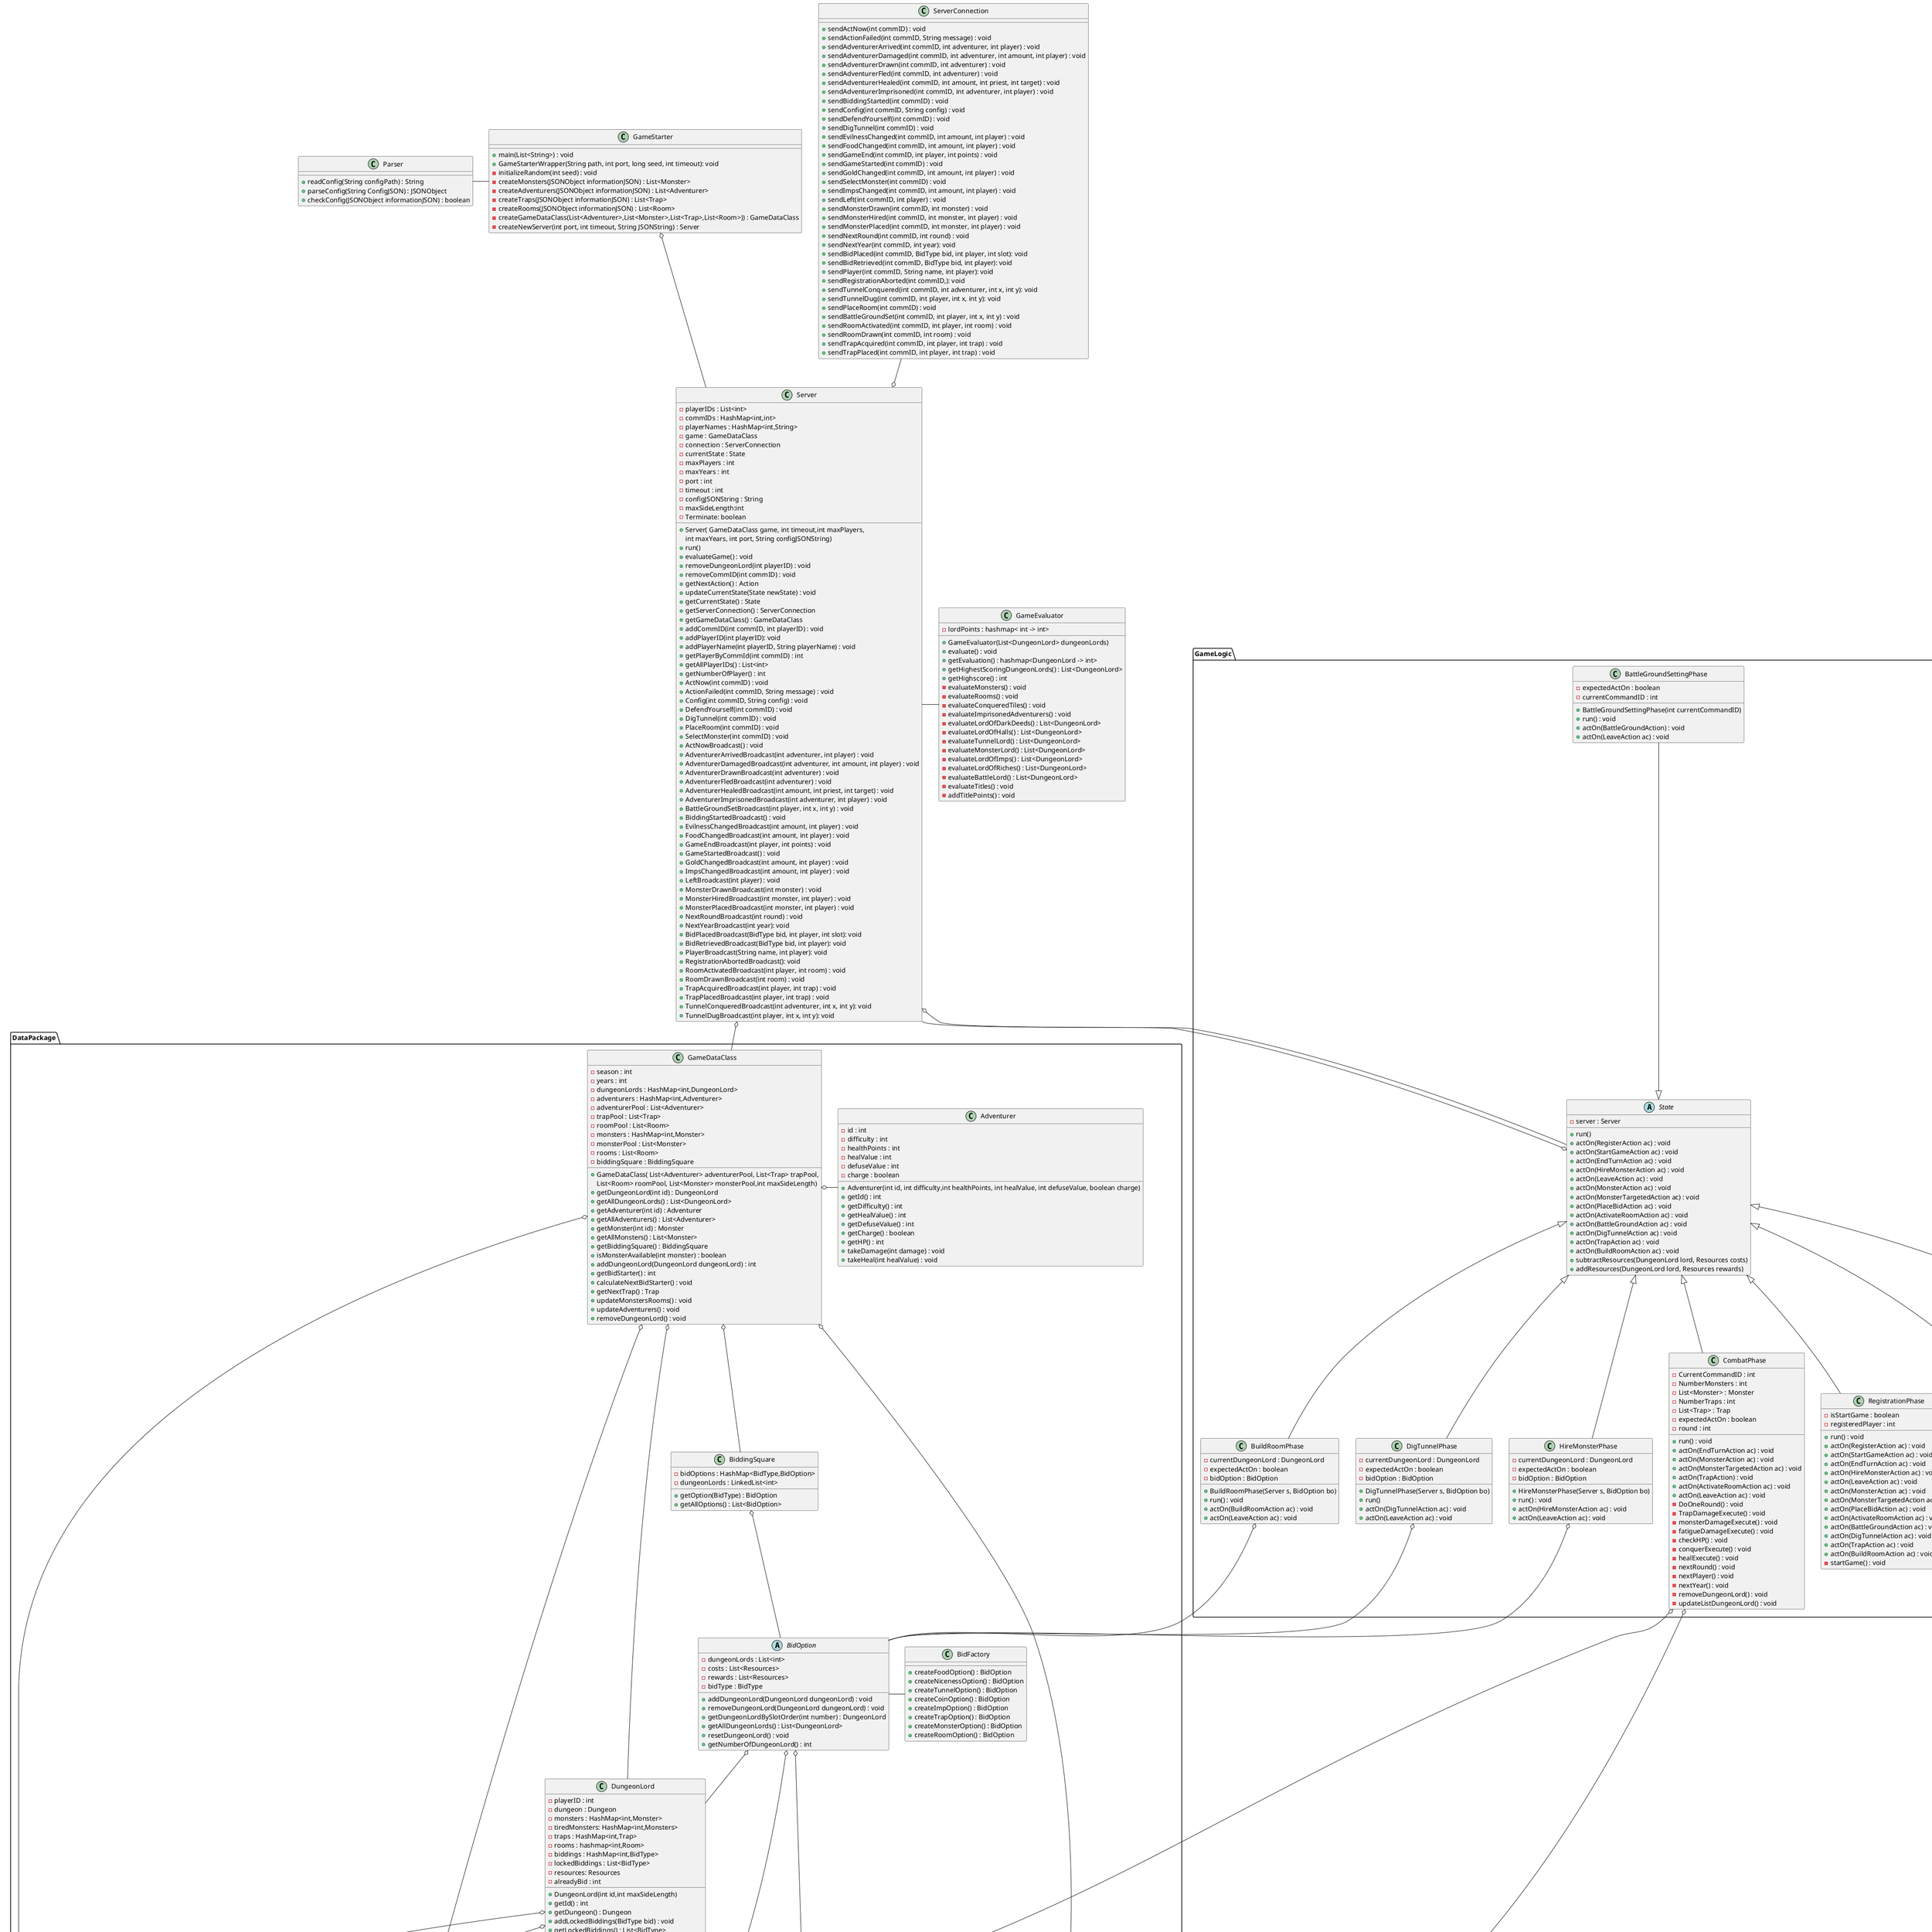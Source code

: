@startuml

class GameStarter{
    + main(List<String>) : void
    + GameStarterWrapper(String path, int port, long seed, int timeout): void
    - initializeRandom(int seed) : void
    - createMonsters(JSONObject informationJSON) : List<Monster>
    - createAdventurers(JSONObject informationJSON) : List<Adventurer>
    - createTraps(JSONObject informationJSON) : List<Trap>
    - createRooms(JSONObject informationJSON) : List<Room>
    - createGameDataClass(List<Adventurer>,List<Monster>,List<Trap>,List<Room>)) : GameDataClass
    - createNewServer(int port, int timeout, String JSONString) : Server
}
GameStarter o-- Server

class Parser{
    + readConfig(String configPath) : String
    + parseConfig(String ConfigJSON) : JSONObject
    + checkConfig(JSONObject informationJSON) : boolean
}
Parser - GameStarter

class ServerConnection{
    + sendActNow(int commID) : void
    + sendActionFailed(int commID, String message) : void
    + sendAdventurerArrived(int commID, int adventurer, int player) : void
    + sendAdventurerDamaged(int commID, int adventurer, int amount, int player) : void
    + sendAdventurerDrawn(int commID, int adventurer) : void
    + sendAdventurerFled(int commID, int adventurer) : void
    + sendAdventurerHealed(int commID, int amount, int priest, int target) : void
    + sendAdventurerImprisoned(int commID, int adventurer, int player) : void
    + sendBiddingStarted(int commID) : void
    + sendConfig(int commID, String config) : void
    + sendDefendYourself(int commID) : void
    + sendDigTunnel(int commID) : void
    + sendEvilnessChanged(int commID, int amount, int player) : void
    + sendFoodChanged(int commID, int amount, int player) : void
    + sendGameEnd(int commID, int player, int points) : void
    + sendGameStarted(int commID) : void
    + sendGoldChanged(int commID, int amount, int player) : void
    + sendSelectMonster(int commID) : void
    + sendImpsChanged(int commID, int amount, int player) : void
    + sendLeft(int commID, int player) : void
    + sendMonsterDrawn(int commID, int monster) : void
    + sendMonsterHired(int commID, int monster, int player) : void
    + sendMonsterPlaced(int commID, int monster, int player) : void
    + sendNextRound(int commID, int round) : void
    + sendNextYear(int commID, int year): void
    + sendBidPlaced(int commID, BidType bid, int player, int slot): void
    + sendBidRetrieved(int commID, BidType bid, int player): void
    + sendPlayer(int commID, String name, int player): void
    + sendRegistrationAborted(int commID,): void
    + sendTunnelConquered(int commID, int adventurer, int x, int y): void
    + sendTunnelDug(int commID, int player, int x, int y): void
    + sendPlaceRoom(int commID) : void
    + sendBattleGroundSet(int commID, int player, int x, int y) : void
    + sendRoomActivated(int commID, int player, int room) : void
    + sendRoomDrawn(int commID, int room) : void
    + sendTrapAcquired(int commID, int player, int trap) : void
    + sendTrapPlaced(int commID, int player, int trap) : void
}


class Server{
    - playerIDs : List<int>
    - commIDs : HashMap<int,int>
    - playerNames : HashMap<int,String>
    - game : GameDataClass
    - connection : ServerConnection
    - currentState : State
    - maxPlayers : int
    - maxYears : int
    - port : int
    - timeout : int
    - configJSONString : String
    - maxSideLength:int
    - Terminate: boolean
    +Server( GameDataClass game, int timeout,int maxPlayers,
     int maxYears, int port, String configJSONString)
    + run()
        'currentState = RegistrationPhase;
        'RegistrationPhase.run(this);
    + evaluateGame() : void
    + removeDungeonLord(int playerID) : void
    + removeCommID(int commID) : void
    + getNextAction() : Action
        'Action.execute will run the action logic in the phase
    + updateCurrentState(State newState) : void
        'currentState = newState;
        'newState.run(this);
    + getCurrentState() : State
    + getServerConnection() : ServerConnection
    + getGameDataClass() : GameDataClass
    + addCommID(int commID, int playerID) : void
    + addPlayerID(int playerID): void
    + addPlayerName(int playerID, String playerName) : void
    + getPlayerByCommId(int commID) : int
    + getAllPlayerIDs() : List<int>
    + getNumberOfPlayer() : int
            'Individual Events'
            + ActNow(int commID) : void
            + ActionFailed(int commID, String message) : void
            + Config(int commID, String config) : void
            + DefendYourself(int commID) : void
            + DigTunnel(int commID) : void
            + PlaceRoom(int commID) : void
            + SelectMonster(int commID) : void
            'Broadcast Events'
            + ActNowBroadcast() : void
            + AdventurerArrivedBroadcast(int adventurer, int player) : void
            + AdventurerDamagedBroadcast(int adventurer, int amount, int player) : void
            + AdventurerDrawnBroadcast(int adventurer) : void
            + AdventurerFledBroadcast(int adventurer) : void
            + AdventurerHealedBroadcast(int amount, int priest, int target) : void
            + AdventurerImprisonedBroadcast(int adventurer, int player) : void
            + BattleGroundSetBroadcast(int player, int x, int y) : void
            + BiddingStartedBroadcast() : void
            + EvilnessChangedBroadcast(int amount, int player) : void
            + FoodChangedBroadcast(int amount, int player) : void
            + GameEndBroadcast(int player, int points) : void
            + GameStartedBroadcast() : void
            + GoldChangedBroadcast(int amount, int player) : void
            + ImpsChangedBroadcast(int amount, int player) : void
            + LeftBroadcast(int player) : void
            + MonsterDrawnBroadcast(int monster) : void
            + MonsterHiredBroadcast(int monster, int player) : void
            + MonsterPlacedBroadcast(int monster, int player) : void
            + NextRoundBroadcast(int round) : void
            + NextYearBroadcast(int year): void
            + BidPlacedBroadcast(BidType bid, int player, int slot): void
            + BidRetrievedBroadcast(BidType bid, int player): void
            + PlayerBroadcast(String name, int player): void
            + RegistrationAbortedBroadcast(): void
            + RoomActivatedBroadcast(int player, int room) : void
            + RoomDrawnBroadcast(int room) : void
            + TrapAcquiredBroadcast(int player, int trap) : void
            + TrapPlacedBroadcast(int player, int trap) : void
            + TunnelConqueredBroadcast(int adventurer, int x, int y): void
            + TunnelDugBroadcast(int player, int x, int y): void
}
ServerConnection --o Server


package DataPackage {

enum BidType{
    FOOD, NICENESS, TUNNEL, COIN, IMP, TRAP, MONSTER, ROOM
}


class Resources{
    - coins : int
    - evilness : int
    - imps : int
    - foods : int
    - busyImps : int
    + Resources(int coins , int evilness, int imps,int food)
    +getCoins():int
    +getEvilness():int
    +getImps():int
    +getFood():int
    +changeCoins(int amount):boolean
    +changeEvilness(int amount):boolean
    +changeImps(int amount):boolean
    +changeFood(int amount):boolean
    +canResourcesBeSubtracted(Resources cost):boolean
    +resetBusyImps():void



}
BidOption o-- Resources
DungeonLord o-- Resources

class GameDataClass{
    - season : int
    - years : int
    - dungeonLords : HashMap<int,DungeonLord>
    - adventurers : HashMap<int,Adventurer>
    - adventurerPool : List<Adventurer>
    - trapPool : List<Trap>
    - roomPool : List<Room>
    - monsters : HashMap<int,Monster>
    - monsterPool : List<Monster>
    - rooms : List<Room>
    - biddingSquare : BiddingSquare

    +GameDataClass( List<Adventurer> adventurerPool, List<Trap> trapPool,
     List<Room> roomPool, List<Monster> monsterPool,int maxSideLength)
     + getDungeonLord(int id) : DungeonLord
     + getAllDungeonLords() : List<DungeonLord>
     + getAdventurer(int id) : Adventurer
     + getAllAdventurers() : List<Adventurer>
     + getMonster(int id) : Monster
     + getAllMonsters() : List<Monster>
     + getBiddingSquare() : BiddingSquare
     + isMonsterAvailable(int monster) : boolean
     + addDungeonLord(DungeonLord dungeonLord) : int
     + getBidStarter() : int
     + calculateNextBidStarter() : void
     + getNextTrap() : Trap
     + updateMonstersRooms() : void
     + updateAdventurers() : void
     + removeDungeonLord() : void
}
Server o-- GameDataClass
GameDataClass o- Adventurer
GameDataClass o- Trap
GameDataClass o- Room

class Dungeon{

    - adventurerQueue : List<Adventurer>
    - capturedAdventures : Queue<Adventurer>
    - DungeonGraph: Tunnel[][]
    - maxSideLength:int
    - currentX: int
    - currentY: int
    - activeDungeonLength:int
    - conqueredDungeonLength :int
    + Dungeon(int maxSideLength)
    + captureAdventurer(Adventurer adventurer) : void
    + isThereCapturedAdventurers():boolean
    + releaseAdventurer() : int
    + queueAdventurer(Adventurer adventurer) : void
    + resetAdventurersQueue():void
    + getActiveDungeonLength() : int
    + getConqueredDungeonLength(): int
    + digTunnel(int x , int y) :boolean
    - canWeDigHere(int x , int y): boolean
    + buildRoom( int x , int y , Room room ):boolean
    - isRestrictionFulfilled(int x , int y , RoomRestriction rest):boolean
    + setBattleGround(int x, int y):boolean
    - bfsDungeon(int x int y): boolean
    - inBoundaries(int x , int y): boolean
    - isTunnel(int x, int y):boolean
    + isBattleGroundRoom(): boolean
    + conquerCurrentTile():void

}

class Tunnel{
    -Conquered:boolean
    +isConquered():boolean
    +isRoom():boolean
}
Dungeon o-- Tunnel
class Room{
    -id:int
    -restriction:RoomRestriction
    - impsCost: int
    - rewards : Resources
    - activated : boolean
    + Room(int id, RoomRestriction restriction, int cost ,Resources resources)
    +isRoom():boolean
    +activate():void
    +deactivate():void
    +isActive():boolean
    +getRewards(): resources
}
DungeonLord o-- Room

Tunnel <|-- Room
enum RoomRestriction{
    UPPER-HALF,LOWER-HALF,INNER,OUTER
}
Room o-- RoomRestriction


class DungeonLord{
    - playerID : int
    - dungeon : Dungeon
    - monsters : HashMap<int,Monster>
    - tiredMonsters: HashMap<int,Monsters>
    - traps : HashMap<int,Trap>
    - rooms : hashmap<int,Room>
    - biddings : HashMap<int,BidType>
    - lockedBiddings : List<BidType>
    - resources: Resources
    - alreadyBid : int
    + DungeonLord(int id,int maxSideLength)
    + getId() : int
    + getDungeon() : Dungeon
    + addLockedBiddings(BidType bid) : void
    + getLockedBiddings() : List<BidType>
    + addBiddings(BidType bid, int number) : boolean
    + removeBiddings(int number) : void
    + getBiddings(int number) : BidType
    + addMonster(Monster monster) : void
    + monsterGotTired(int id):void
    + monstersAreRested():void
    + addTrap(Trap trap) : void
    + impsAreDone():void
    + getMonsterAmount() : int
    + activateRoom(int id):boolean
}

DungeonLord o-- Dungeon
class Trap{
    - id : int
    - damage : int
    - target : int
    - attackStrategy : AttackStrategy
    + Trap(int id,int damage,int target, AttackStrategy attackStrategy)
    + getId() : int
    + getTarget() : int
    + getDamage() : int
    + getAttackStrategy() : AttackStrategy
}
DungeonLord o-- Trap
class Monster{
    - id : int
    - hunger : int
    - evilness : int
    - damage : int
    - attackStrategy : AttackStrategy
    + Monster(int id, int hunger,int evilness,int damage,AttackStrategy attackStrategy)
    + getId() : int
    + getHunger() : int
    + getEvilness() : int
    + getDamage() : int
    + getAttackStrategy() : AttackStrategy
}
DungeonLord o-- Monster

enum AttackStrategy{
    BASIC,MULTI,TARGETED
}
Monster o-- AttackStrategy
Trap o-- AttackStrategy
GameDataClass o-- Monster

class Adventurer{
    - id : int
    - difficulty : int
    - healthPoints : int
    - healValue : int
    - defuseValue : int
    - charge : boolean
    + Adventurer(int id, int difficulty,int healthPoints, int healValue, int defuseValue, boolean charge)
    + getId() : int
    + getDifficulty() : int
    + getHealValue() : int
    + getDefuseValue() : int
    + getCharge() : boolean
    + getHP() : int
    + takeDamage(int damage) : void
    + takeHeal(int healValue) : void
}
BidOption o-- DungeonLord
GameDataClass o-- DungeonLord

class BiddingSquare{
    - bidOptions : HashMap<BidType,BidOption>
    - dungeonLords : LinkedList<int>
    + getOption(BidType) : BidOption
    + getAllOptions() : List<BidOption>
}
GameDataClass o-- BiddingSquare

abstract class BidOption{
    - dungeonLords : List<int>
    - costs : List<Resources>
    - rewards : List<Resources>
    - bidType : BidType
    + addDungeonLord(DungeonLord dungeonLord) : void
    + removeDungeonLord(DungeonLord dungeonLord) : void
    + getDungeonLordBySlotOrder(int number) : DungeonLord
    + getAllDungeonLords() : List<DungeonLord>
    + resetDungeonLord() : void
    + getNumberOfDungeonLord() : int
}
BiddingSquare o-- BidOption

class BidFactory{
    + createFoodOption() : BidOption
    + createNicenessOption() : BidOption
    + createTunnelOption() : BidOption
    + createCoinOption() : BidOption
    + createImpOption() : BidOption
    + createTrapOption() : BidOption
    + createMonsterOption() : BidOption
    + createRoomOption() : BidOption
}
BidOption - BidFactory

}

package ActionPackage{

interface ActionFactory<Actions>{
createEndTurnAction() : EndTurnAction
createLeaveAction() : LeaveAction
createMonsterAction(int monster) : MonsterAction
createMonsterTargetedAction(int monster, int position) : MonsterTargetedAction
createHireMonster(int monster) : HireMonsterAction
createPlaceBidAction(BidType bid, int number) : PlaceBidAction
createRegisterAction(String playerName) : RegisterAction
createStartGameAction() : StartGameAction
createActivateRoomAction(int room) : ActivateRoomAction
createBattleGroundAction(int x, int y) : BattleGroundAction
createDigTunnelAction(int x, int y) : DigTunnelAction
createTrapAction(int trapID) : TrapAction
createBuildRoomAction(int x, int y, int roomID) : BuildRoomAction

}
class ConcreteActionFactory<Actions>{
createEndTurnAction() : EndTurnAction
createLeaveAction() : LeaveAction
createMonsterAction(int monster) : MonsterAction
createMonsterTargetedAction(int monster, int position) : MonsterTargetedAction
createHireMonster(int monster) : HireMonsterAction
createPlaceBidAction(BidType bid, int number) : PlaceBidAction
createRegisterAction(String playerName) : RegisterAction
createStartGameAction() : StartGameAction
createActivateRoomAction(int room) : ActivateRoomAction
createBattleGroundAction(int x, int y) : BattleGroundAction
createDigTunnelAction(int x, int y) : DigTunnelAction
createTrapAction(int trapID) : TrapAction
createBuildRoomAction(int x, int y, int roomID) : BuildRoomAction

}
ActionFactory <|.. ConcreteActionFactory

abstract Actions{
    - commID : int
    + getCommId() : int

}
class EndTurnAction{

}
Actions <|-- EndTurnAction

class HireMonsterAction{

}
Actions <|-- HireMonsterAction

class LeaveAction{

}
Actions <|-- LeaveAction

class MonsterAction{
    - monster : int

}
Actions <|-- MonsterAction

class MonsterTargetedAction{
    - monster : int
    - position : int

}
Actions <|-- MonsterTargetedAction

class PlaceBidAction{
    - BidType : bid
    - number : int

}
Actions <|-- PlaceBidAction

class RegisterAction{
    - playerName : String

}
Actions <|-- RegisterAction

class StartGameAction{

}
Actions <|-- StartGameAction

class ActivateRoomAction{
    - room : int
}
Actions <|-- ActivateRoomAction

class BattleGroundAction{
    - x : int
    - y : int
}
Actions <|-- BattleGroundAction

class DigTunnelAction{
    - x : int
    - y : int
}
Actions <|-- DigTunnelAction

class TrapAction{
    - trapID : int
}
Actions <|-- TrapAction

class BuildRoomAction{
    - x : int
    - y : int
    - roomID : int
}
Actions <|-- BuildRoomAction
}

package GameLogic {

abstract class State{
   - server : Server
   + run()
   + actOn(RegisterAction ac) : void
   + actOn(StartGameAction ac) : void
   + actOn(EndTurnAction ac) : void
   + actOn(HireMonsterAction ac) : void
   + actOn(LeaveAction ac) : void
   + actOn(MonsterAction ac) : void
   + actOn(MonsterTargetedAction ac) : void
   + actOn(PlaceBidAction ac) : void
   + actOn(ActivateRoomAction ac) : void
   + actOn(BattleGroundAction ac) : void
   + actOn(DigTunnelAction ac) : void
   + actOn(TrapAction ac) : void
   + actOn(BuildRoomAction ac) : void
   + subtractResources(DungeonLord lord, Resources costs)
   + addResources(DungeonLord lord, Resources rewards)
   }
   Server o-- State

   'Action Factory creator will extend ActionFactory'
   class RegistrationPhase{
       - isStartGame : boolean
       - registeredPlayer : int
       + run() : void
       + actOn(RegisterAction ac) : void
       + actOn(StartGameAction ac) : void
       + actOn(EndTurnAction ac) : void
       + actOn(HireMonsterAction ac) : void
       + actOn(LeaveAction ac) : void
       + actOn(MonsterAction ac) : void
       + actOn(MonsterTargetedAction ac) : void
       + actOn(PlaceBidAction ac) : void
       + actOn(ActivateRoomAction ac) : void
       + actOn(BattleGroundAction ac) : void
       + actOn(DigTunnelAction ac) : void
       + actOn(TrapAction ac) : void
       + actOn(BuildRoomAction ac) : void
       - startGame() : void
   }
   State <|-- RegistrationPhase


   class BiddingPhase{
       - numberOfBids : int
       + run() : void
       + actOn(PlaceBidAction ac) : void
       + actOn(LeaveAction ac) : void
       - drawNewAdventurer(GameDataClass gd) : void
       - drawNewMonster(GameDataClass gd) : void
       - drawNewRoom(GameDataClass gd) : void
   }
   State <|-- BiddingPhase

   class EvaluationPhase{
       - bidInCoinOption : boolean
       + run()
       - placeBidInAllOptions(BiddingSquare bs) : void
       ' this method is for evaluating FoodOption, NicenessOption, ImpOption
       - evaluateDefault(BidOption bo) : void
        - evaluateTunnel(BidOption bo) : void
       - evaluateCoin(BidOption bo) : boolean
       - evaluateTrap(BidOption bo) : void
       - evaluateMonster(BidOption bo) : void
       - evaluateRoom(BidOption bo) : void
       - drawNewTrap(int number) : List<Trap>
       - giveRewardFromCoinOption(BidOption bo) : void
       - resetOptions(List<BidOption>) : void
       - resetDungeonLords(List<DungeonLord> dungeonLords)
       - giveRewardFromRoom(List<DungeonLord> dungeonLords) : void
       - spreadAdventurer(List<DungeonLord> dungeonLords) : void
       - changeOrderPlayer(BiddingSquare bs) : void
       - nextSeason() : void
       - incrementSeason() : void
       - resetSeason() : void

   }
   State <|-- EvaluationPhase

   class DigTunnelPhase{
   - currentDungeonLord : DungeonLord
   - expectedActOn : boolean
   - bidOption : BidOption
   + DigTunnelPhase(Server s, BidOption bo)
   + run()
   + actOn(DigTunnelAction ac) : void
   + actOn(LeaveAction ac) : void
   }
   State <|-- DigTunnelPhase
   DigTunnelPhase o-- BidOption

   class HireMonsterPhase{
   - currentDungeonLord : DungeonLord
   - expectedActOn : boolean
   - bidOption : BidOption
   + HireMonsterPhase(Server s, BidOption bo)
   + run() : void
   + actOn(HireMonsterAction ac) : void
   + actOn(LeaveAction ac) : void
   }
   State <|-- HireMonsterPhase
   HireMonsterPhase o-- BidOption

   class BuildRoomPhase{
   - currentDungeonLord : DungeonLord
   - expectedActOn : boolean
   - bidOption : BidOption
   + BuildRoomPhase(Server s, BidOption bo)
   + run() : void
   + actOn(BuildRoomAction ac) : void
   + actOn(LeaveAction ac) : void
   }
   State <|-- BuildRoomPhase
   BuildRoomPhase o-- BidOption

class BattleGroundSettingPhase{
    - expectedActOn : boolean
    - currentCommandID : int
    + BattleGroundSettingPhase(int currentCommandID)
    + run() : void
    + actOn(BattleGroundAction) : void
    + actOn(LeaveAction ac) : void
}
BattleGroundSettingPhase --|> State

class CombatPhase{
        - CurrentCommandID : int
        - NumberMonsters : int
        - List<Monster> : Monster
        - NumberTraps : int
        - List<Trap> : Trap
        - expectedActOn : boolean
        - round : int
        + run() : void
        + actOn(EndTurnAction ac) : void
        + actOn(MonsterAction ac) : void
        + actOn(MonsterTargetedAction ac) : void
        + actOn(TrapAction) : void
        + actOn(ActivateRoomAction ac) : void
        + actOn(LeaveAction ac) : void
        - DoOneRound() : void
        - TrapDamageExecute() : void
        - monsterDamageExecute() : void
        - fatigueDamageExecute() : void
        - checkHP() : void
        'and capture'
        - conquerExecute() : void
        - healExecute() : void
        - nextRound() : void
        - nextPlayer() : void
        - nextYear() : void
        - removeDungeonLord() : void
        - updateListDungeonLord() : void
}

CombatPhase o-- Monster
CombatPhase o-- Trap
State <|-- CombatPhase
State o-- Server
}


DungeonLord o-- BidType
BidOption o-- BidType


class GameEvaluator{
    - lordPoints : hashmap< int -> int>
    + GameEvaluator(List<DungeonLord> dungeonLords)
    + evaluate() : void
    + getEvaluation() : hashmap<DungeonLord -> int>
    + getHighestScoringDungeonLords() : List<DungeonLord>
    + getHighscore() : int
    - evaluateMonsters() : void
    - evaluateRooms() : void
    - evaluateConqueredTiles() : void
    - evaluateImprisonedAdventurers() : void
    - evaluateLordOfDarkDeeds() : List<DungeonLord>
    - evaluateLordOfHalls() : List<DungeonLord>
    - evaluateTunnelLord() : List<DungeonLord>
    - evaluateMonsterLord() : List<DungeonLord>
    - evaluateLordOfImps() : List<DungeonLord>
    - evaluateLordOfRiches() : List<DungeonLord>
    - evaluateBattleLord() : List<DungeonLord>
    - evaluateTitles() : void
    - addTitlePoints() : void
}

Server - GameEvaluator

@enduml